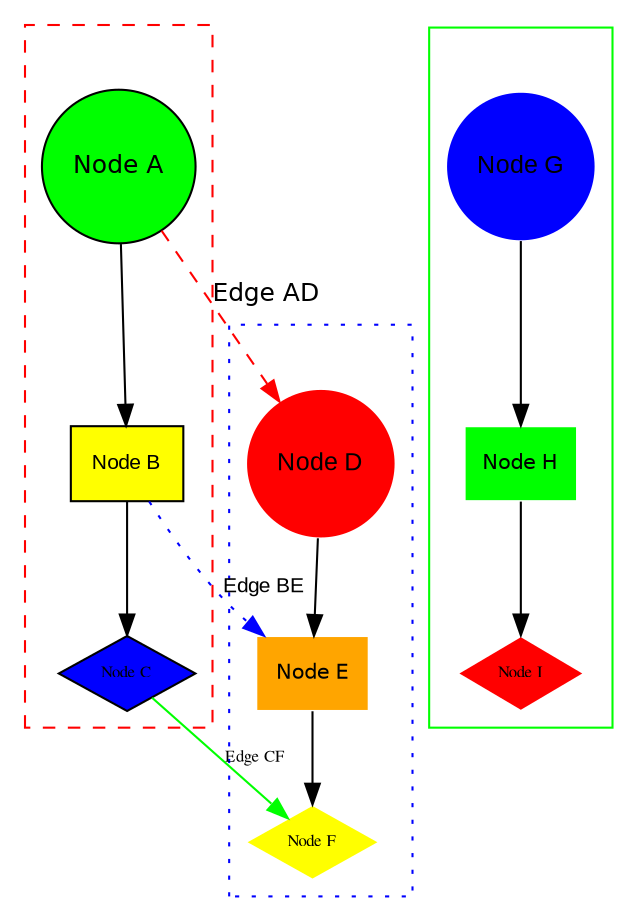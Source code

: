 digraph G {
  subgraph cluster_0 {
    label="Cluster 0";
    style=dashed;
    color=red;
    fontcolor=white;
    A -> B;
    B -> C;
  }

  subgraph cluster_1 {
    label="Cluster 1";
    style=dotted;
    color=blue;
    fontcolor=white;
    D -> E;
    E -> F;
  }

  subgraph cluster_2 {
    label="Cluster 2";
    style=solid;
    color=green;
    fontcolor=white;
    G -> H;
    H -> I;
  }

  A [label="Node A", shape=circle, style=filled, fillcolor=green, color=black, fontname=Helvetica, fontsize=12];
  B [label="Node B", shape=box, style=filled, fillcolor=yellow, color=black, fontname=Arial, fontsize=10];
  C [label="Node C", shape=diamond, style=filled, fillcolor=blue, color=black, fontname=Times, fontsize=8];

  D [label="Node D", shape=circle, style=filled, fillcolor=red, color=white, fontname=Arial, fontsize=12];
  E [label="Node E", shape=box, style=filled, fillcolor=orange, color=white, fontname=Helvetica, fontsize=10];
  F [label="Node F", shape=diamond, style=filled, fillcolor=yellow, color=white, fontname=Times, fontsize=8];

  G [label="Node G", shape=circle, style=filled, fillcolor=blue, color=white, fontname=Arial, fontsize=12];
  H [label="Node H", shape=box, style=filled, fillcolor=green, color=white, fontname=Helvetica, fontsize=10];
  I [label="Node I", shape=diamond, style=filled, fillcolor=red, color=white, fontname=Times, fontsize=8];

  A -> D [label="Edge AD", color=red, fontname=Helvetica, fontsize=12, style=dashed];
  B -> E [label="Edge BE", color=blue, fontname=Arial, fontsize=10, style=dotted];
  C -> F [label="Edge CF", color=green, fontname=Times, fontsize=8, style=solid];
}